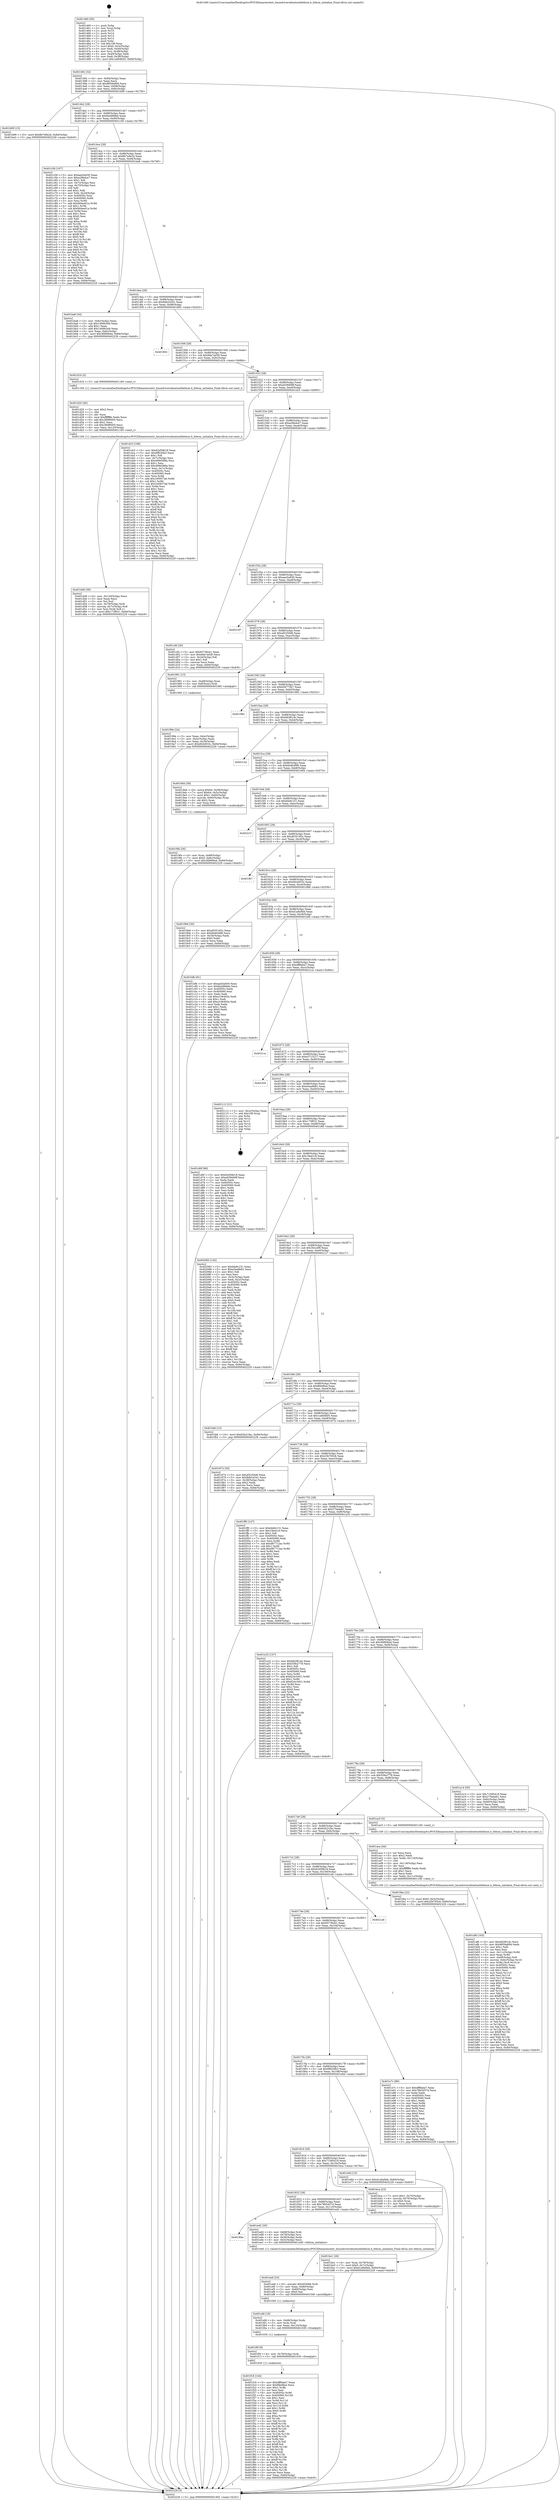 digraph "0x401460" {
  label = "0x401460 (/mnt/c/Users/mathe/Desktop/tcc/POCII/binaries/extr_linuxdriversbluetoothbtbcm.h_btbcm_initialize_Final-ollvm.out::main(0))"
  labelloc = "t"
  node[shape=record]

  Entry [label="",width=0.3,height=0.3,shape=circle,fillcolor=black,style=filled]
  "0x401492" [label="{
     0x401492 [32]\l
     | [instrs]\l
     &nbsp;&nbsp;0x401492 \<+6\>: mov -0x84(%rbp),%eax\l
     &nbsp;&nbsp;0x401498 \<+2\>: mov %eax,%ecx\l
     &nbsp;&nbsp;0x40149a \<+6\>: sub $0x8859a894,%ecx\l
     &nbsp;&nbsp;0x4014a0 \<+6\>: mov %eax,-0x88(%rbp)\l
     &nbsp;&nbsp;0x4014a6 \<+6\>: mov %ecx,-0x8c(%rbp)\l
     &nbsp;&nbsp;0x4014ac \<+6\>: je 0000000000401b99 \<main+0x739\>\l
  }"]
  "0x401b99" [label="{
     0x401b99 [15]\l
     | [instrs]\l
     &nbsp;&nbsp;0x401b99 \<+10\>: movl $0x8b7e9e2d,-0x84(%rbp)\l
     &nbsp;&nbsp;0x401ba3 \<+5\>: jmp 0000000000402229 \<main+0xdc9\>\l
  }"]
  "0x4014b2" [label="{
     0x4014b2 [28]\l
     | [instrs]\l
     &nbsp;&nbsp;0x4014b2 \<+5\>: jmp 00000000004014b7 \<main+0x57\>\l
     &nbsp;&nbsp;0x4014b7 \<+6\>: mov -0x88(%rbp),%eax\l
     &nbsp;&nbsp;0x4014bd \<+5\>: sub $0x8a4968eb,%eax\l
     &nbsp;&nbsp;0x4014c2 \<+6\>: mov %eax,-0x90(%rbp)\l
     &nbsp;&nbsp;0x4014c8 \<+6\>: je 0000000000401c56 \<main+0x7f6\>\l
  }"]
  Exit [label="",width=0.3,height=0.3,shape=circle,fillcolor=black,style=filled,peripheries=2]
  "0x401c56" [label="{
     0x401c56 [167]\l
     | [instrs]\l
     &nbsp;&nbsp;0x401c56 \<+5\>: mov $0xaee5a930,%eax\l
     &nbsp;&nbsp;0x401c5b \<+5\>: mov $0xa28bdce7,%ecx\l
     &nbsp;&nbsp;0x401c60 \<+2\>: mov $0x1,%dl\l
     &nbsp;&nbsp;0x401c62 \<+3\>: mov -0x7c(%rbp),%esi\l
     &nbsp;&nbsp;0x401c65 \<+3\>: cmp -0x70(%rbp),%esi\l
     &nbsp;&nbsp;0x401c68 \<+4\>: setl %dil\l
     &nbsp;&nbsp;0x401c6c \<+4\>: and $0x1,%dil\l
     &nbsp;&nbsp;0x401c70 \<+4\>: mov %dil,-0x2d(%rbp)\l
     &nbsp;&nbsp;0x401c74 \<+7\>: mov 0x40505c,%esi\l
     &nbsp;&nbsp;0x401c7b \<+8\>: mov 0x405060,%r8d\l
     &nbsp;&nbsp;0x401c83 \<+3\>: mov %esi,%r9d\l
     &nbsp;&nbsp;0x401c86 \<+7\>: add $0x9d4ee01a,%r9d\l
     &nbsp;&nbsp;0x401c8d \<+4\>: sub $0x1,%r9d\l
     &nbsp;&nbsp;0x401c91 \<+7\>: sub $0x9d4ee01a,%r9d\l
     &nbsp;&nbsp;0x401c98 \<+4\>: imul %r9d,%esi\l
     &nbsp;&nbsp;0x401c9c \<+3\>: and $0x1,%esi\l
     &nbsp;&nbsp;0x401c9f \<+3\>: cmp $0x0,%esi\l
     &nbsp;&nbsp;0x401ca2 \<+4\>: sete %dil\l
     &nbsp;&nbsp;0x401ca6 \<+4\>: cmp $0xa,%r8d\l
     &nbsp;&nbsp;0x401caa \<+4\>: setl %r10b\l
     &nbsp;&nbsp;0x401cae \<+3\>: mov %dil,%r11b\l
     &nbsp;&nbsp;0x401cb1 \<+4\>: xor $0xff,%r11b\l
     &nbsp;&nbsp;0x401cb5 \<+3\>: mov %r10b,%bl\l
     &nbsp;&nbsp;0x401cb8 \<+3\>: xor $0xff,%bl\l
     &nbsp;&nbsp;0x401cbb \<+3\>: xor $0x0,%dl\l
     &nbsp;&nbsp;0x401cbe \<+3\>: mov %r11b,%r14b\l
     &nbsp;&nbsp;0x401cc1 \<+4\>: and $0x0,%r14b\l
     &nbsp;&nbsp;0x401cc5 \<+3\>: and %dl,%dil\l
     &nbsp;&nbsp;0x401cc8 \<+3\>: mov %bl,%r15b\l
     &nbsp;&nbsp;0x401ccb \<+4\>: and $0x0,%r15b\l
     &nbsp;&nbsp;0x401ccf \<+3\>: and %dl,%r10b\l
     &nbsp;&nbsp;0x401cd2 \<+3\>: or %dil,%r14b\l
     &nbsp;&nbsp;0x401cd5 \<+3\>: or %r10b,%r15b\l
     &nbsp;&nbsp;0x401cd8 \<+3\>: xor %r15b,%r14b\l
     &nbsp;&nbsp;0x401cdb \<+3\>: or %bl,%r11b\l
     &nbsp;&nbsp;0x401cde \<+4\>: xor $0xff,%r11b\l
     &nbsp;&nbsp;0x401ce2 \<+3\>: or $0x0,%dl\l
     &nbsp;&nbsp;0x401ce5 \<+3\>: and %dl,%r11b\l
     &nbsp;&nbsp;0x401ce8 \<+3\>: or %r11b,%r14b\l
     &nbsp;&nbsp;0x401ceb \<+4\>: test $0x1,%r14b\l
     &nbsp;&nbsp;0x401cef \<+3\>: cmovne %ecx,%eax\l
     &nbsp;&nbsp;0x401cf2 \<+6\>: mov %eax,-0x84(%rbp)\l
     &nbsp;&nbsp;0x401cf8 \<+5\>: jmp 0000000000402229 \<main+0xdc9\>\l
  }"]
  "0x4014ce" [label="{
     0x4014ce [28]\l
     | [instrs]\l
     &nbsp;&nbsp;0x4014ce \<+5\>: jmp 00000000004014d3 \<main+0x73\>\l
     &nbsp;&nbsp;0x4014d3 \<+6\>: mov -0x88(%rbp),%eax\l
     &nbsp;&nbsp;0x4014d9 \<+5\>: sub $0x8b7e9e2d,%eax\l
     &nbsp;&nbsp;0x4014de \<+6\>: mov %eax,-0x94(%rbp)\l
     &nbsp;&nbsp;0x4014e4 \<+6\>: je 0000000000401ba8 \<main+0x748\>\l
  }"]
  "0x401f18" [label="{
     0x401f18 [144]\l
     | [instrs]\l
     &nbsp;&nbsp;0x401f18 \<+5\>: mov $0xdff9aba7,%eax\l
     &nbsp;&nbsp;0x401f1d \<+5\>: mov $0xf6bd8a4,%ecx\l
     &nbsp;&nbsp;0x401f22 \<+3\>: mov $0x1,%r8b\l
     &nbsp;&nbsp;0x401f25 \<+2\>: xor %esi,%esi\l
     &nbsp;&nbsp;0x401f27 \<+8\>: mov 0x40505c,%r9d\l
     &nbsp;&nbsp;0x401f2f \<+8\>: mov 0x405060,%r10d\l
     &nbsp;&nbsp;0x401f37 \<+3\>: sub $0x1,%esi\l
     &nbsp;&nbsp;0x401f3a \<+3\>: mov %r9d,%r11d\l
     &nbsp;&nbsp;0x401f3d \<+3\>: add %esi,%r11d\l
     &nbsp;&nbsp;0x401f40 \<+4\>: imul %r11d,%r9d\l
     &nbsp;&nbsp;0x401f44 \<+4\>: and $0x1,%r9d\l
     &nbsp;&nbsp;0x401f48 \<+4\>: cmp $0x0,%r9d\l
     &nbsp;&nbsp;0x401f4c \<+3\>: sete %bl\l
     &nbsp;&nbsp;0x401f4f \<+4\>: cmp $0xa,%r10d\l
     &nbsp;&nbsp;0x401f53 \<+4\>: setl %r14b\l
     &nbsp;&nbsp;0x401f57 \<+3\>: mov %bl,%r15b\l
     &nbsp;&nbsp;0x401f5a \<+4\>: xor $0xff,%r15b\l
     &nbsp;&nbsp;0x401f5e \<+3\>: mov %r14b,%r12b\l
     &nbsp;&nbsp;0x401f61 \<+4\>: xor $0xff,%r12b\l
     &nbsp;&nbsp;0x401f65 \<+4\>: xor $0x1,%r8b\l
     &nbsp;&nbsp;0x401f69 \<+3\>: mov %r15b,%r13b\l
     &nbsp;&nbsp;0x401f6c \<+4\>: and $0xff,%r13b\l
     &nbsp;&nbsp;0x401f70 \<+3\>: and %r8b,%bl\l
     &nbsp;&nbsp;0x401f73 \<+3\>: mov %r12b,%dl\l
     &nbsp;&nbsp;0x401f76 \<+3\>: and $0xff,%dl\l
     &nbsp;&nbsp;0x401f79 \<+3\>: and %r8b,%r14b\l
     &nbsp;&nbsp;0x401f7c \<+3\>: or %bl,%r13b\l
     &nbsp;&nbsp;0x401f7f \<+3\>: or %r14b,%dl\l
     &nbsp;&nbsp;0x401f82 \<+3\>: xor %dl,%r13b\l
     &nbsp;&nbsp;0x401f85 \<+3\>: or %r12b,%r15b\l
     &nbsp;&nbsp;0x401f88 \<+4\>: xor $0xff,%r15b\l
     &nbsp;&nbsp;0x401f8c \<+4\>: or $0x1,%r8b\l
     &nbsp;&nbsp;0x401f90 \<+3\>: and %r8b,%r15b\l
     &nbsp;&nbsp;0x401f93 \<+3\>: or %r15b,%r13b\l
     &nbsp;&nbsp;0x401f96 \<+4\>: test $0x1,%r13b\l
     &nbsp;&nbsp;0x401f9a \<+3\>: cmovne %ecx,%eax\l
     &nbsp;&nbsp;0x401f9d \<+6\>: mov %eax,-0x84(%rbp)\l
     &nbsp;&nbsp;0x401fa3 \<+5\>: jmp 0000000000402229 \<main+0xdc9\>\l
  }"]
  "0x401ba8" [label="{
     0x401ba8 [34]\l
     | [instrs]\l
     &nbsp;&nbsp;0x401ba8 \<+3\>: mov -0x6c(%rbp),%eax\l
     &nbsp;&nbsp;0x401bab \<+5\>: sub $0x1469b3d4,%eax\l
     &nbsp;&nbsp;0x401bb0 \<+3\>: add $0x1,%eax\l
     &nbsp;&nbsp;0x401bb3 \<+5\>: add $0x1469b3d4,%eax\l
     &nbsp;&nbsp;0x401bb8 \<+3\>: mov %eax,-0x6c(%rbp)\l
     &nbsp;&nbsp;0x401bbb \<+10\>: movl $0x3fd906a4,-0x84(%rbp)\l
     &nbsp;&nbsp;0x401bc5 \<+5\>: jmp 0000000000402229 \<main+0xdc9\>\l
  }"]
  "0x4014ea" [label="{
     0x4014ea [28]\l
     | [instrs]\l
     &nbsp;&nbsp;0x4014ea \<+5\>: jmp 00000000004014ef \<main+0x8f\>\l
     &nbsp;&nbsp;0x4014ef \<+6\>: mov -0x88(%rbp),%eax\l
     &nbsp;&nbsp;0x4014f5 \<+5\>: sub $0x8db24341,%eax\l
     &nbsp;&nbsp;0x4014fa \<+6\>: mov %eax,-0x98(%rbp)\l
     &nbsp;&nbsp;0x401500 \<+6\>: je 0000000000401892 \<main+0x432\>\l
  }"]
  "0x401f0f" [label="{
     0x401f0f [9]\l
     | [instrs]\l
     &nbsp;&nbsp;0x401f0f \<+4\>: mov -0x78(%rbp),%rdi\l
     &nbsp;&nbsp;0x401f13 \<+5\>: call 0000000000401030 \<free@plt\>\l
     | [calls]\l
     &nbsp;&nbsp;0x401030 \{1\} (unknown)\l
  }"]
  "0x401892" [label="{
     0x401892\l
  }", style=dashed]
  "0x401506" [label="{
     0x401506 [28]\l
     | [instrs]\l
     &nbsp;&nbsp;0x401506 \<+5\>: jmp 000000000040150b \<main+0xab\>\l
     &nbsp;&nbsp;0x40150b \<+6\>: mov -0x88(%rbp),%eax\l
     &nbsp;&nbsp;0x401511 \<+5\>: sub $0x9da7ad36,%eax\l
     &nbsp;&nbsp;0x401516 \<+6\>: mov %eax,-0x9c(%rbp)\l
     &nbsp;&nbsp;0x40151c \<+6\>: je 0000000000401d1b \<main+0x8bb\>\l
  }"]
  "0x401efd" [label="{
     0x401efd [18]\l
     | [instrs]\l
     &nbsp;&nbsp;0x401efd \<+4\>: mov -0x68(%rbp),%rdx\l
     &nbsp;&nbsp;0x401f01 \<+3\>: mov %rdx,%rdi\l
     &nbsp;&nbsp;0x401f04 \<+6\>: mov %eax,-0x124(%rbp)\l
     &nbsp;&nbsp;0x401f0a \<+5\>: call 0000000000401030 \<free@plt\>\l
     | [calls]\l
     &nbsp;&nbsp;0x401030 \{1\} (unknown)\l
  }"]
  "0x401d1b" [label="{
     0x401d1b [5]\l
     | [instrs]\l
     &nbsp;&nbsp;0x401d1b \<+5\>: call 0000000000401160 \<next_i\>\l
     | [calls]\l
     &nbsp;&nbsp;0x401160 \{1\} (/mnt/c/Users/mathe/Desktop/tcc/POCII/binaries/extr_linuxdriversbluetoothbtbcm.h_btbcm_initialize_Final-ollvm.out::next_i)\l
  }"]
  "0x401522" [label="{
     0x401522 [28]\l
     | [instrs]\l
     &nbsp;&nbsp;0x401522 \<+5\>: jmp 0000000000401527 \<main+0xc7\>\l
     &nbsp;&nbsp;0x401527 \<+6\>: mov -0x88(%rbp),%eax\l
     &nbsp;&nbsp;0x40152d \<+5\>: sub $0xa039d09f,%eax\l
     &nbsp;&nbsp;0x401532 \<+6\>: mov %eax,-0xa0(%rbp)\l
     &nbsp;&nbsp;0x401538 \<+6\>: je 0000000000401dc5 \<main+0x965\>\l
  }"]
  "0x401ee6" [label="{
     0x401ee6 [23]\l
     | [instrs]\l
     &nbsp;&nbsp;0x401ee6 \<+10\>: movabs $0x4030b6,%rdi\l
     &nbsp;&nbsp;0x401ef0 \<+3\>: mov %eax,-0x80(%rbp)\l
     &nbsp;&nbsp;0x401ef3 \<+3\>: mov -0x80(%rbp),%esi\l
     &nbsp;&nbsp;0x401ef6 \<+2\>: mov $0x0,%al\l
     &nbsp;&nbsp;0x401ef8 \<+5\>: call 0000000000401040 \<printf@plt\>\l
     | [calls]\l
     &nbsp;&nbsp;0x401040 \{1\} (unknown)\l
  }"]
  "0x401dc5" [label="{
     0x401dc5 [168]\l
     | [instrs]\l
     &nbsp;&nbsp;0x401dc5 \<+5\>: mov $0x62d59b18,%eax\l
     &nbsp;&nbsp;0x401dca \<+5\>: mov $0x6ff226b3,%ecx\l
     &nbsp;&nbsp;0x401dcf \<+2\>: mov $0x1,%dl\l
     &nbsp;&nbsp;0x401dd1 \<+3\>: mov -0x7c(%rbp),%esi\l
     &nbsp;&nbsp;0x401dd4 \<+6\>: sub $0x499d388a,%esi\l
     &nbsp;&nbsp;0x401dda \<+3\>: add $0x1,%esi\l
     &nbsp;&nbsp;0x401ddd \<+6\>: add $0x499d388a,%esi\l
     &nbsp;&nbsp;0x401de3 \<+3\>: mov %esi,-0x7c(%rbp)\l
     &nbsp;&nbsp;0x401de6 \<+7\>: mov 0x40505c,%esi\l
     &nbsp;&nbsp;0x401ded \<+7\>: mov 0x405060,%edi\l
     &nbsp;&nbsp;0x401df4 \<+3\>: mov %esi,%r8d\l
     &nbsp;&nbsp;0x401df7 \<+7\>: add $0x160937a6,%r8d\l
     &nbsp;&nbsp;0x401dfe \<+4\>: sub $0x1,%r8d\l
     &nbsp;&nbsp;0x401e02 \<+7\>: sub $0x160937a6,%r8d\l
     &nbsp;&nbsp;0x401e09 \<+4\>: imul %r8d,%esi\l
     &nbsp;&nbsp;0x401e0d \<+3\>: and $0x1,%esi\l
     &nbsp;&nbsp;0x401e10 \<+3\>: cmp $0x0,%esi\l
     &nbsp;&nbsp;0x401e13 \<+4\>: sete %r9b\l
     &nbsp;&nbsp;0x401e17 \<+3\>: cmp $0xa,%edi\l
     &nbsp;&nbsp;0x401e1a \<+4\>: setl %r10b\l
     &nbsp;&nbsp;0x401e1e \<+3\>: mov %r9b,%r11b\l
     &nbsp;&nbsp;0x401e21 \<+4\>: xor $0xff,%r11b\l
     &nbsp;&nbsp;0x401e25 \<+3\>: mov %r10b,%bl\l
     &nbsp;&nbsp;0x401e28 \<+3\>: xor $0xff,%bl\l
     &nbsp;&nbsp;0x401e2b \<+3\>: xor $0x0,%dl\l
     &nbsp;&nbsp;0x401e2e \<+3\>: mov %r11b,%r14b\l
     &nbsp;&nbsp;0x401e31 \<+4\>: and $0x0,%r14b\l
     &nbsp;&nbsp;0x401e35 \<+3\>: and %dl,%r9b\l
     &nbsp;&nbsp;0x401e38 \<+3\>: mov %bl,%r15b\l
     &nbsp;&nbsp;0x401e3b \<+4\>: and $0x0,%r15b\l
     &nbsp;&nbsp;0x401e3f \<+3\>: and %dl,%r10b\l
     &nbsp;&nbsp;0x401e42 \<+3\>: or %r9b,%r14b\l
     &nbsp;&nbsp;0x401e45 \<+3\>: or %r10b,%r15b\l
     &nbsp;&nbsp;0x401e48 \<+3\>: xor %r15b,%r14b\l
     &nbsp;&nbsp;0x401e4b \<+3\>: or %bl,%r11b\l
     &nbsp;&nbsp;0x401e4e \<+4\>: xor $0xff,%r11b\l
     &nbsp;&nbsp;0x401e52 \<+3\>: or $0x0,%dl\l
     &nbsp;&nbsp;0x401e55 \<+3\>: and %dl,%r11b\l
     &nbsp;&nbsp;0x401e58 \<+3\>: or %r11b,%r14b\l
     &nbsp;&nbsp;0x401e5b \<+4\>: test $0x1,%r14b\l
     &nbsp;&nbsp;0x401e5f \<+3\>: cmovne %ecx,%eax\l
     &nbsp;&nbsp;0x401e62 \<+6\>: mov %eax,-0x84(%rbp)\l
     &nbsp;&nbsp;0x401e68 \<+5\>: jmp 0000000000402229 \<main+0xdc9\>\l
  }"]
  "0x40153e" [label="{
     0x40153e [28]\l
     | [instrs]\l
     &nbsp;&nbsp;0x40153e \<+5\>: jmp 0000000000401543 \<main+0xe3\>\l
     &nbsp;&nbsp;0x401543 \<+6\>: mov -0x88(%rbp),%eax\l
     &nbsp;&nbsp;0x401549 \<+5\>: sub $0xa28bdce7,%eax\l
     &nbsp;&nbsp;0x40154e \<+6\>: mov %eax,-0xa4(%rbp)\l
     &nbsp;&nbsp;0x401554 \<+6\>: je 0000000000401cfd \<main+0x89d\>\l
  }"]
  "0x40184e" [label="{
     0x40184e\l
  }", style=dashed]
  "0x401cfd" [label="{
     0x401cfd [30]\l
     | [instrs]\l
     &nbsp;&nbsp;0x401cfd \<+5\>: mov $0x65736cb1,%eax\l
     &nbsp;&nbsp;0x401d02 \<+5\>: mov $0x9da7ad36,%ecx\l
     &nbsp;&nbsp;0x401d07 \<+3\>: mov -0x2d(%rbp),%dl\l
     &nbsp;&nbsp;0x401d0a \<+3\>: test $0x1,%dl\l
     &nbsp;&nbsp;0x401d0d \<+3\>: cmovne %ecx,%eax\l
     &nbsp;&nbsp;0x401d10 \<+6\>: mov %eax,-0x84(%rbp)\l
     &nbsp;&nbsp;0x401d16 \<+5\>: jmp 0000000000402229 \<main+0xdc9\>\l
  }"]
  "0x40155a" [label="{
     0x40155a [28]\l
     | [instrs]\l
     &nbsp;&nbsp;0x40155a \<+5\>: jmp 000000000040155f \<main+0xff\>\l
     &nbsp;&nbsp;0x40155f \<+6\>: mov -0x88(%rbp),%eax\l
     &nbsp;&nbsp;0x401565 \<+5\>: sub $0xaee5a930,%eax\l
     &nbsp;&nbsp;0x40156a \<+6\>: mov %eax,-0xa8(%rbp)\l
     &nbsp;&nbsp;0x401570 \<+6\>: je 0000000000402197 \<main+0xd37\>\l
  }"]
  "0x401ed2" [label="{
     0x401ed2 [20]\l
     | [instrs]\l
     &nbsp;&nbsp;0x401ed2 \<+4\>: mov -0x68(%rbp),%rdi\l
     &nbsp;&nbsp;0x401ed6 \<+4\>: mov -0x78(%rbp),%rsi\l
     &nbsp;&nbsp;0x401eda \<+4\>: mov -0x58(%rbp),%rdx\l
     &nbsp;&nbsp;0x401ede \<+3\>: mov -0x5c(%rbp),%ecx\l
     &nbsp;&nbsp;0x401ee1 \<+5\>: call 0000000000401440 \<btbcm_initialize\>\l
     | [calls]\l
     &nbsp;&nbsp;0x401440 \{1\} (/mnt/c/Users/mathe/Desktop/tcc/POCII/binaries/extr_linuxdriversbluetoothbtbcm.h_btbcm_initialize_Final-ollvm.out::btbcm_initialize)\l
  }"]
  "0x402197" [label="{
     0x402197\l
  }", style=dashed]
  "0x401576" [label="{
     0x401576 [28]\l
     | [instrs]\l
     &nbsp;&nbsp;0x401576 \<+5\>: jmp 000000000040157b \<main+0x11b\>\l
     &nbsp;&nbsp;0x40157b \<+6\>: mov -0x88(%rbp),%eax\l
     &nbsp;&nbsp;0x401581 \<+5\>: sub $0xaf2250d6,%eax\l
     &nbsp;&nbsp;0x401586 \<+6\>: mov %eax,-0xac(%rbp)\l
     &nbsp;&nbsp;0x40158c \<+6\>: je 0000000000401991 \<main+0x531\>\l
  }"]
  "0x401d48" [label="{
     0x401d48 [39]\l
     | [instrs]\l
     &nbsp;&nbsp;0x401d48 \<+6\>: mov -0x120(%rbp),%ecx\l
     &nbsp;&nbsp;0x401d4e \<+3\>: imul %eax,%ecx\l
     &nbsp;&nbsp;0x401d51 \<+3\>: mov %cl,%sil\l
     &nbsp;&nbsp;0x401d54 \<+4\>: mov -0x78(%rbp),%rdi\l
     &nbsp;&nbsp;0x401d58 \<+4\>: movslq -0x7c(%rbp),%r8\l
     &nbsp;&nbsp;0x401d5c \<+4\>: mov %sil,(%rdi,%r8,1)\l
     &nbsp;&nbsp;0x401d60 \<+10\>: movl $0x173f631,-0x84(%rbp)\l
     &nbsp;&nbsp;0x401d6a \<+5\>: jmp 0000000000402229 \<main+0xdc9\>\l
  }"]
  "0x401991" [label="{
     0x401991 [13]\l
     | [instrs]\l
     &nbsp;&nbsp;0x401991 \<+4\>: mov -0x48(%rbp),%rax\l
     &nbsp;&nbsp;0x401995 \<+4\>: mov 0x8(%rax),%rdi\l
     &nbsp;&nbsp;0x401999 \<+5\>: call 0000000000401060 \<atoi@plt\>\l
     | [calls]\l
     &nbsp;&nbsp;0x401060 \{1\} (unknown)\l
  }"]
  "0x401592" [label="{
     0x401592 [28]\l
     | [instrs]\l
     &nbsp;&nbsp;0x401592 \<+5\>: jmp 0000000000401597 \<main+0x137\>\l
     &nbsp;&nbsp;0x401597 \<+6\>: mov -0x88(%rbp),%eax\l
     &nbsp;&nbsp;0x40159d \<+5\>: sub $0xb58775b7,%eax\l
     &nbsp;&nbsp;0x4015a2 \<+6\>: mov %eax,-0xb0(%rbp)\l
     &nbsp;&nbsp;0x4015a8 \<+6\>: je 0000000000401982 \<main+0x522\>\l
  }"]
  "0x401d20" [label="{
     0x401d20 [40]\l
     | [instrs]\l
     &nbsp;&nbsp;0x401d20 \<+5\>: mov $0x2,%ecx\l
     &nbsp;&nbsp;0x401d25 \<+1\>: cltd\l
     &nbsp;&nbsp;0x401d26 \<+2\>: idiv %ecx\l
     &nbsp;&nbsp;0x401d28 \<+6\>: imul $0xfffffffe,%edx,%ecx\l
     &nbsp;&nbsp;0x401d2e \<+6\>: add $0x380f6005,%ecx\l
     &nbsp;&nbsp;0x401d34 \<+3\>: add $0x1,%ecx\l
     &nbsp;&nbsp;0x401d37 \<+6\>: sub $0x380f6005,%ecx\l
     &nbsp;&nbsp;0x401d3d \<+6\>: mov %ecx,-0x120(%rbp)\l
     &nbsp;&nbsp;0x401d43 \<+5\>: call 0000000000401160 \<next_i\>\l
     | [calls]\l
     &nbsp;&nbsp;0x401160 \{1\} (/mnt/c/Users/mathe/Desktop/tcc/POCII/binaries/extr_linuxdriversbluetoothbtbcm.h_btbcm_initialize_Final-ollvm.out::next_i)\l
  }"]
  "0x401982" [label="{
     0x401982\l
  }", style=dashed]
  "0x4015ae" [label="{
     0x4015ae [28]\l
     | [instrs]\l
     &nbsp;&nbsp;0x4015ae \<+5\>: jmp 00000000004015b3 \<main+0x153\>\l
     &nbsp;&nbsp;0x4015b3 \<+6\>: mov -0x88(%rbp),%eax\l
     &nbsp;&nbsp;0x4015b9 \<+5\>: sub $0xb82f61dc,%eax\l
     &nbsp;&nbsp;0x4015be \<+6\>: mov %eax,-0xb4(%rbp)\l
     &nbsp;&nbsp;0x4015c4 \<+6\>: je 0000000000402142 \<main+0xce2\>\l
  }"]
  "0x401be1" [label="{
     0x401be1 [26]\l
     | [instrs]\l
     &nbsp;&nbsp;0x401be1 \<+4\>: mov %rax,-0x78(%rbp)\l
     &nbsp;&nbsp;0x401be5 \<+7\>: movl $0x0,-0x7c(%rbp)\l
     &nbsp;&nbsp;0x401bec \<+10\>: movl $0xd1a9a9d4,-0x84(%rbp)\l
     &nbsp;&nbsp;0x401bf6 \<+5\>: jmp 0000000000402229 \<main+0xdc9\>\l
  }"]
  "0x402142" [label="{
     0x402142\l
  }", style=dashed]
  "0x4015ca" [label="{
     0x4015ca [28]\l
     | [instrs]\l
     &nbsp;&nbsp;0x4015ca \<+5\>: jmp 00000000004015cf \<main+0x16f\>\l
     &nbsp;&nbsp;0x4015cf \<+6\>: mov -0x88(%rbp),%eax\l
     &nbsp;&nbsp;0x4015d5 \<+5\>: sub $0xbb4b36f6,%eax\l
     &nbsp;&nbsp;0x4015da \<+6\>: mov %eax,-0xb8(%rbp)\l
     &nbsp;&nbsp;0x4015e0 \<+6\>: je 00000000004019d4 \<main+0x574\>\l
  }"]
  "0x401832" [label="{
     0x401832 [28]\l
     | [instrs]\l
     &nbsp;&nbsp;0x401832 \<+5\>: jmp 0000000000401837 \<main+0x3d7\>\l
     &nbsp;&nbsp;0x401837 \<+6\>: mov -0x88(%rbp),%eax\l
     &nbsp;&nbsp;0x40183d \<+5\>: sub $0x78b5457d,%eax\l
     &nbsp;&nbsp;0x401842 \<+6\>: mov %eax,-0x110(%rbp)\l
     &nbsp;&nbsp;0x401848 \<+6\>: je 0000000000401ed2 \<main+0xa72\>\l
  }"]
  "0x4019d4" [label="{
     0x4019d4 [38]\l
     | [instrs]\l
     &nbsp;&nbsp;0x4019d4 \<+8\>: movq $0x64,-0x58(%rbp)\l
     &nbsp;&nbsp;0x4019dc \<+7\>: movl $0x64,-0x5c(%rbp)\l
     &nbsp;&nbsp;0x4019e3 \<+7\>: movl $0x1,-0x60(%rbp)\l
     &nbsp;&nbsp;0x4019ea \<+4\>: movslq -0x60(%rbp),%rax\l
     &nbsp;&nbsp;0x4019ee \<+4\>: shl $0x2,%rax\l
     &nbsp;&nbsp;0x4019f2 \<+3\>: mov %rax,%rdi\l
     &nbsp;&nbsp;0x4019f5 \<+5\>: call 0000000000401050 \<malloc@plt\>\l
     | [calls]\l
     &nbsp;&nbsp;0x401050 \{1\} (unknown)\l
  }"]
  "0x4015e6" [label="{
     0x4015e6 [28]\l
     | [instrs]\l
     &nbsp;&nbsp;0x4015e6 \<+5\>: jmp 00000000004015eb \<main+0x18b\>\l
     &nbsp;&nbsp;0x4015eb \<+6\>: mov -0x88(%rbp),%eax\l
     &nbsp;&nbsp;0x4015f1 \<+5\>: sub $0xbfa9c151,%eax\l
     &nbsp;&nbsp;0x4015f6 \<+6\>: mov %eax,-0xbc(%rbp)\l
     &nbsp;&nbsp;0x4015fc \<+6\>: je 000000000040221f \<main+0xdbf\>\l
  }"]
  "0x401bca" [label="{
     0x401bca [23]\l
     | [instrs]\l
     &nbsp;&nbsp;0x401bca \<+7\>: movl $0x1,-0x70(%rbp)\l
     &nbsp;&nbsp;0x401bd1 \<+4\>: movslq -0x70(%rbp),%rax\l
     &nbsp;&nbsp;0x401bd5 \<+4\>: shl $0x0,%rax\l
     &nbsp;&nbsp;0x401bd9 \<+3\>: mov %rax,%rdi\l
     &nbsp;&nbsp;0x401bdc \<+5\>: call 0000000000401050 \<malloc@plt\>\l
     | [calls]\l
     &nbsp;&nbsp;0x401050 \{1\} (unknown)\l
  }"]
  "0x40221f" [label="{
     0x40221f\l
  }", style=dashed]
  "0x401602" [label="{
     0x401602 [28]\l
     | [instrs]\l
     &nbsp;&nbsp;0x401602 \<+5\>: jmp 0000000000401607 \<main+0x1a7\>\l
     &nbsp;&nbsp;0x401607 \<+6\>: mov -0x88(%rbp),%eax\l
     &nbsp;&nbsp;0x40160d \<+5\>: sub $0xd035183c,%eax\l
     &nbsp;&nbsp;0x401612 \<+6\>: mov %eax,-0xc0(%rbp)\l
     &nbsp;&nbsp;0x401618 \<+6\>: je 0000000000401fb7 \<main+0xb57\>\l
  }"]
  "0x401816" [label="{
     0x401816 [28]\l
     | [instrs]\l
     &nbsp;&nbsp;0x401816 \<+5\>: jmp 000000000040181b \<main+0x3bb\>\l
     &nbsp;&nbsp;0x40181b \<+6\>: mov -0x88(%rbp),%eax\l
     &nbsp;&nbsp;0x401821 \<+5\>: sub $0x71585419,%eax\l
     &nbsp;&nbsp;0x401826 \<+6\>: mov %eax,-0x10c(%rbp)\l
     &nbsp;&nbsp;0x40182c \<+6\>: je 0000000000401bca \<main+0x76a\>\l
  }"]
  "0x401fb7" [label="{
     0x401fb7\l
  }", style=dashed]
  "0x40161e" [label="{
     0x40161e [28]\l
     | [instrs]\l
     &nbsp;&nbsp;0x40161e \<+5\>: jmp 0000000000401623 \<main+0x1c3\>\l
     &nbsp;&nbsp;0x401623 \<+6\>: mov -0x88(%rbp),%eax\l
     &nbsp;&nbsp;0x401629 \<+5\>: sub $0xd0cb933c,%eax\l
     &nbsp;&nbsp;0x40162e \<+6\>: mov %eax,-0xc4(%rbp)\l
     &nbsp;&nbsp;0x401634 \<+6\>: je 00000000004019b6 \<main+0x556\>\l
  }"]
  "0x401e6d" [label="{
     0x401e6d [15]\l
     | [instrs]\l
     &nbsp;&nbsp;0x401e6d \<+10\>: movl $0xd1a9a9d4,-0x84(%rbp)\l
     &nbsp;&nbsp;0x401e77 \<+5\>: jmp 0000000000402229 \<main+0xdc9\>\l
  }"]
  "0x4019b6" [label="{
     0x4019b6 [30]\l
     | [instrs]\l
     &nbsp;&nbsp;0x4019b6 \<+5\>: mov $0xd035183c,%eax\l
     &nbsp;&nbsp;0x4019bb \<+5\>: mov $0xbb4b36f6,%ecx\l
     &nbsp;&nbsp;0x4019c0 \<+3\>: mov -0x34(%rbp),%edx\l
     &nbsp;&nbsp;0x4019c3 \<+3\>: cmp $0x0,%edx\l
     &nbsp;&nbsp;0x4019c6 \<+3\>: cmove %ecx,%eax\l
     &nbsp;&nbsp;0x4019c9 \<+6\>: mov %eax,-0x84(%rbp)\l
     &nbsp;&nbsp;0x4019cf \<+5\>: jmp 0000000000402229 \<main+0xdc9\>\l
  }"]
  "0x40163a" [label="{
     0x40163a [28]\l
     | [instrs]\l
     &nbsp;&nbsp;0x40163a \<+5\>: jmp 000000000040163f \<main+0x1df\>\l
     &nbsp;&nbsp;0x40163f \<+6\>: mov -0x88(%rbp),%eax\l
     &nbsp;&nbsp;0x401645 \<+5\>: sub $0xd1a9a9d4,%eax\l
     &nbsp;&nbsp;0x40164a \<+6\>: mov %eax,-0xc8(%rbp)\l
     &nbsp;&nbsp;0x401650 \<+6\>: je 0000000000401bfb \<main+0x79b\>\l
  }"]
  "0x4017fa" [label="{
     0x4017fa [28]\l
     | [instrs]\l
     &nbsp;&nbsp;0x4017fa \<+5\>: jmp 00000000004017ff \<main+0x39f\>\l
     &nbsp;&nbsp;0x4017ff \<+6\>: mov -0x88(%rbp),%eax\l
     &nbsp;&nbsp;0x401805 \<+5\>: sub $0x6ff226b3,%eax\l
     &nbsp;&nbsp;0x40180a \<+6\>: mov %eax,-0x108(%rbp)\l
     &nbsp;&nbsp;0x401810 \<+6\>: je 0000000000401e6d \<main+0xa0d\>\l
  }"]
  "0x401bfb" [label="{
     0x401bfb [91]\l
     | [instrs]\l
     &nbsp;&nbsp;0x401bfb \<+5\>: mov $0xaee5a930,%eax\l
     &nbsp;&nbsp;0x401c00 \<+5\>: mov $0x8a4968eb,%ecx\l
     &nbsp;&nbsp;0x401c05 \<+7\>: mov 0x40505c,%edx\l
     &nbsp;&nbsp;0x401c0c \<+7\>: mov 0x405060,%esi\l
     &nbsp;&nbsp;0x401c13 \<+2\>: mov %edx,%edi\l
     &nbsp;&nbsp;0x401c15 \<+6\>: sub $0xe106492e,%edi\l
     &nbsp;&nbsp;0x401c1b \<+3\>: sub $0x1,%edi\l
     &nbsp;&nbsp;0x401c1e \<+6\>: add $0xe106492e,%edi\l
     &nbsp;&nbsp;0x401c24 \<+3\>: imul %edi,%edx\l
     &nbsp;&nbsp;0x401c27 \<+3\>: and $0x1,%edx\l
     &nbsp;&nbsp;0x401c2a \<+3\>: cmp $0x0,%edx\l
     &nbsp;&nbsp;0x401c2d \<+4\>: sete %r8b\l
     &nbsp;&nbsp;0x401c31 \<+3\>: cmp $0xa,%esi\l
     &nbsp;&nbsp;0x401c34 \<+4\>: setl %r9b\l
     &nbsp;&nbsp;0x401c38 \<+3\>: mov %r8b,%r10b\l
     &nbsp;&nbsp;0x401c3b \<+3\>: and %r9b,%r10b\l
     &nbsp;&nbsp;0x401c3e \<+3\>: xor %r9b,%r8b\l
     &nbsp;&nbsp;0x401c41 \<+3\>: or %r8b,%r10b\l
     &nbsp;&nbsp;0x401c44 \<+4\>: test $0x1,%r10b\l
     &nbsp;&nbsp;0x401c48 \<+3\>: cmovne %ecx,%eax\l
     &nbsp;&nbsp;0x401c4b \<+6\>: mov %eax,-0x84(%rbp)\l
     &nbsp;&nbsp;0x401c51 \<+5\>: jmp 0000000000402229 \<main+0xdc9\>\l
  }"]
  "0x401656" [label="{
     0x401656 [28]\l
     | [instrs]\l
     &nbsp;&nbsp;0x401656 \<+5\>: jmp 000000000040165b \<main+0x1fb\>\l
     &nbsp;&nbsp;0x40165b \<+6\>: mov -0x88(%rbp),%eax\l
     &nbsp;&nbsp;0x401661 \<+5\>: sub $0xdff9aba7,%eax\l
     &nbsp;&nbsp;0x401666 \<+6\>: mov %eax,-0xcc(%rbp)\l
     &nbsp;&nbsp;0x40166c \<+6\>: je 00000000004021ca \<main+0xd6a\>\l
  }"]
  "0x401e7c" [label="{
     0x401e7c [86]\l
     | [instrs]\l
     &nbsp;&nbsp;0x401e7c \<+5\>: mov $0xdff9aba7,%eax\l
     &nbsp;&nbsp;0x401e81 \<+5\>: mov $0x78b5457d,%ecx\l
     &nbsp;&nbsp;0x401e86 \<+2\>: xor %edx,%edx\l
     &nbsp;&nbsp;0x401e88 \<+7\>: mov 0x40505c,%esi\l
     &nbsp;&nbsp;0x401e8f \<+7\>: mov 0x405060,%edi\l
     &nbsp;&nbsp;0x401e96 \<+3\>: sub $0x1,%edx\l
     &nbsp;&nbsp;0x401e99 \<+3\>: mov %esi,%r8d\l
     &nbsp;&nbsp;0x401e9c \<+3\>: add %edx,%r8d\l
     &nbsp;&nbsp;0x401e9f \<+4\>: imul %r8d,%esi\l
     &nbsp;&nbsp;0x401ea3 \<+3\>: and $0x1,%esi\l
     &nbsp;&nbsp;0x401ea6 \<+3\>: cmp $0x0,%esi\l
     &nbsp;&nbsp;0x401ea9 \<+4\>: sete %r9b\l
     &nbsp;&nbsp;0x401ead \<+3\>: cmp $0xa,%edi\l
     &nbsp;&nbsp;0x401eb0 \<+4\>: setl %r10b\l
     &nbsp;&nbsp;0x401eb4 \<+3\>: mov %r9b,%r11b\l
     &nbsp;&nbsp;0x401eb7 \<+3\>: and %r10b,%r11b\l
     &nbsp;&nbsp;0x401eba \<+3\>: xor %r10b,%r9b\l
     &nbsp;&nbsp;0x401ebd \<+3\>: or %r9b,%r11b\l
     &nbsp;&nbsp;0x401ec0 \<+4\>: test $0x1,%r11b\l
     &nbsp;&nbsp;0x401ec4 \<+3\>: cmovne %ecx,%eax\l
     &nbsp;&nbsp;0x401ec7 \<+6\>: mov %eax,-0x84(%rbp)\l
     &nbsp;&nbsp;0x401ecd \<+5\>: jmp 0000000000402229 \<main+0xdc9\>\l
  }"]
  "0x4021ca" [label="{
     0x4021ca\l
  }", style=dashed]
  "0x401672" [label="{
     0x401672 [28]\l
     | [instrs]\l
     &nbsp;&nbsp;0x401672 \<+5\>: jmp 0000000000401677 \<main+0x217\>\l
     &nbsp;&nbsp;0x401677 \<+6\>: mov -0x88(%rbp),%eax\l
     &nbsp;&nbsp;0x40167d \<+5\>: sub $0xe3715217,%eax\l
     &nbsp;&nbsp;0x401682 \<+6\>: mov %eax,-0xd0(%rbp)\l
     &nbsp;&nbsp;0x401688 \<+6\>: je 0000000000401fc6 \<main+0xb66\>\l
  }"]
  "0x4017de" [label="{
     0x4017de [28]\l
     | [instrs]\l
     &nbsp;&nbsp;0x4017de \<+5\>: jmp 00000000004017e3 \<main+0x383\>\l
     &nbsp;&nbsp;0x4017e3 \<+6\>: mov -0x88(%rbp),%eax\l
     &nbsp;&nbsp;0x4017e9 \<+5\>: sub $0x65736cb1,%eax\l
     &nbsp;&nbsp;0x4017ee \<+6\>: mov %eax,-0x104(%rbp)\l
     &nbsp;&nbsp;0x4017f4 \<+6\>: je 0000000000401e7c \<main+0xa1c\>\l
  }"]
  "0x401fc6" [label="{
     0x401fc6\l
  }", style=dashed]
  "0x40168e" [label="{
     0x40168e [28]\l
     | [instrs]\l
     &nbsp;&nbsp;0x40168e \<+5\>: jmp 0000000000401693 \<main+0x233\>\l
     &nbsp;&nbsp;0x401693 \<+6\>: mov -0x88(%rbp),%eax\l
     &nbsp;&nbsp;0x401699 \<+5\>: sub $0xe5aa9b81,%eax\l
     &nbsp;&nbsp;0x40169e \<+6\>: mov %eax,-0xd4(%rbp)\l
     &nbsp;&nbsp;0x4016a4 \<+6\>: je 0000000000402112 \<main+0xcb2\>\l
  }"]
  "0x4021a6" [label="{
     0x4021a6\l
  }", style=dashed]
  "0x402112" [label="{
     0x402112 [21]\l
     | [instrs]\l
     &nbsp;&nbsp;0x402112 \<+3\>: mov -0x2c(%rbp),%eax\l
     &nbsp;&nbsp;0x402115 \<+7\>: add $0x108,%rsp\l
     &nbsp;&nbsp;0x40211c \<+1\>: pop %rbx\l
     &nbsp;&nbsp;0x40211d \<+2\>: pop %r12\l
     &nbsp;&nbsp;0x40211f \<+2\>: pop %r13\l
     &nbsp;&nbsp;0x402121 \<+2\>: pop %r14\l
     &nbsp;&nbsp;0x402123 \<+2\>: pop %r15\l
     &nbsp;&nbsp;0x402125 \<+1\>: pop %rbp\l
     &nbsp;&nbsp;0x402126 \<+1\>: ret\l
  }"]
  "0x4016aa" [label="{
     0x4016aa [28]\l
     | [instrs]\l
     &nbsp;&nbsp;0x4016aa \<+5\>: jmp 00000000004016af \<main+0x24f\>\l
     &nbsp;&nbsp;0x4016af \<+6\>: mov -0x88(%rbp),%eax\l
     &nbsp;&nbsp;0x4016b5 \<+5\>: sub $0x173f631,%eax\l
     &nbsp;&nbsp;0x4016ba \<+6\>: mov %eax,-0xd8(%rbp)\l
     &nbsp;&nbsp;0x4016c0 \<+6\>: je 0000000000401d6f \<main+0x90f\>\l
  }"]
  "0x4017c2" [label="{
     0x4017c2 [28]\l
     | [instrs]\l
     &nbsp;&nbsp;0x4017c2 \<+5\>: jmp 00000000004017c7 \<main+0x367\>\l
     &nbsp;&nbsp;0x4017c7 \<+6\>: mov -0x88(%rbp),%eax\l
     &nbsp;&nbsp;0x4017cd \<+5\>: sub $0x62d59b18,%eax\l
     &nbsp;&nbsp;0x4017d2 \<+6\>: mov %eax,-0x100(%rbp)\l
     &nbsp;&nbsp;0x4017d8 \<+6\>: je 00000000004021a6 \<main+0xd46\>\l
  }"]
  "0x401d6f" [label="{
     0x401d6f [86]\l
     | [instrs]\l
     &nbsp;&nbsp;0x401d6f \<+5\>: mov $0x62d59b18,%eax\l
     &nbsp;&nbsp;0x401d74 \<+5\>: mov $0xa039d09f,%ecx\l
     &nbsp;&nbsp;0x401d79 \<+2\>: xor %edx,%edx\l
     &nbsp;&nbsp;0x401d7b \<+7\>: mov 0x40505c,%esi\l
     &nbsp;&nbsp;0x401d82 \<+7\>: mov 0x405060,%edi\l
     &nbsp;&nbsp;0x401d89 \<+3\>: sub $0x1,%edx\l
     &nbsp;&nbsp;0x401d8c \<+3\>: mov %esi,%r8d\l
     &nbsp;&nbsp;0x401d8f \<+3\>: add %edx,%r8d\l
     &nbsp;&nbsp;0x401d92 \<+4\>: imul %r8d,%esi\l
     &nbsp;&nbsp;0x401d96 \<+3\>: and $0x1,%esi\l
     &nbsp;&nbsp;0x401d99 \<+3\>: cmp $0x0,%esi\l
     &nbsp;&nbsp;0x401d9c \<+4\>: sete %r9b\l
     &nbsp;&nbsp;0x401da0 \<+3\>: cmp $0xa,%edi\l
     &nbsp;&nbsp;0x401da3 \<+4\>: setl %r10b\l
     &nbsp;&nbsp;0x401da7 \<+3\>: mov %r9b,%r11b\l
     &nbsp;&nbsp;0x401daa \<+3\>: and %r10b,%r11b\l
     &nbsp;&nbsp;0x401dad \<+3\>: xor %r10b,%r9b\l
     &nbsp;&nbsp;0x401db0 \<+3\>: or %r9b,%r11b\l
     &nbsp;&nbsp;0x401db3 \<+4\>: test $0x1,%r11b\l
     &nbsp;&nbsp;0x401db7 \<+3\>: cmovne %ecx,%eax\l
     &nbsp;&nbsp;0x401dba \<+6\>: mov %eax,-0x84(%rbp)\l
     &nbsp;&nbsp;0x401dc0 \<+5\>: jmp 0000000000402229 \<main+0xdc9\>\l
  }"]
  "0x4016c6" [label="{
     0x4016c6 [28]\l
     | [instrs]\l
     &nbsp;&nbsp;0x4016c6 \<+5\>: jmp 00000000004016cb \<main+0x26b\>\l
     &nbsp;&nbsp;0x4016cb \<+6\>: mov -0x88(%rbp),%eax\l
     &nbsp;&nbsp;0x4016d1 \<+5\>: sub $0x19ed1c0,%eax\l
     &nbsp;&nbsp;0x4016d6 \<+6\>: mov %eax,-0xdc(%rbp)\l
     &nbsp;&nbsp;0x4016dc \<+6\>: je 0000000000402083 \<main+0xc23\>\l
  }"]
  "0x401fda" [label="{
     0x401fda [22]\l
     | [instrs]\l
     &nbsp;&nbsp;0x401fda \<+7\>: movl $0x0,-0x3c(%rbp)\l
     &nbsp;&nbsp;0x401fe1 \<+10\>: movl $0x25b765c6,-0x84(%rbp)\l
     &nbsp;&nbsp;0x401feb \<+5\>: jmp 0000000000402229 \<main+0xdc9\>\l
  }"]
  "0x402083" [label="{
     0x402083 [143]\l
     | [instrs]\l
     &nbsp;&nbsp;0x402083 \<+5\>: mov $0xbfa9c151,%eax\l
     &nbsp;&nbsp;0x402088 \<+5\>: mov $0xe5aa9b81,%ecx\l
     &nbsp;&nbsp;0x40208d \<+2\>: mov $0x1,%dl\l
     &nbsp;&nbsp;0x40208f \<+2\>: xor %esi,%esi\l
     &nbsp;&nbsp;0x402091 \<+3\>: mov -0x3c(%rbp),%edi\l
     &nbsp;&nbsp;0x402094 \<+3\>: mov %edi,-0x2c(%rbp)\l
     &nbsp;&nbsp;0x402097 \<+7\>: mov 0x40505c,%edi\l
     &nbsp;&nbsp;0x40209e \<+8\>: mov 0x405060,%r8d\l
     &nbsp;&nbsp;0x4020a6 \<+3\>: sub $0x1,%esi\l
     &nbsp;&nbsp;0x4020a9 \<+3\>: mov %edi,%r9d\l
     &nbsp;&nbsp;0x4020ac \<+3\>: add %esi,%r9d\l
     &nbsp;&nbsp;0x4020af \<+4\>: imul %r9d,%edi\l
     &nbsp;&nbsp;0x4020b3 \<+3\>: and $0x1,%edi\l
     &nbsp;&nbsp;0x4020b6 \<+3\>: cmp $0x0,%edi\l
     &nbsp;&nbsp;0x4020b9 \<+4\>: sete %r10b\l
     &nbsp;&nbsp;0x4020bd \<+4\>: cmp $0xa,%r8d\l
     &nbsp;&nbsp;0x4020c1 \<+4\>: setl %r11b\l
     &nbsp;&nbsp;0x4020c5 \<+3\>: mov %r10b,%bl\l
     &nbsp;&nbsp;0x4020c8 \<+3\>: xor $0xff,%bl\l
     &nbsp;&nbsp;0x4020cb \<+3\>: mov %r11b,%r14b\l
     &nbsp;&nbsp;0x4020ce \<+4\>: xor $0xff,%r14b\l
     &nbsp;&nbsp;0x4020d2 \<+3\>: xor $0x1,%dl\l
     &nbsp;&nbsp;0x4020d5 \<+3\>: mov %bl,%r15b\l
     &nbsp;&nbsp;0x4020d8 \<+4\>: and $0xff,%r15b\l
     &nbsp;&nbsp;0x4020dc \<+3\>: and %dl,%r10b\l
     &nbsp;&nbsp;0x4020df \<+3\>: mov %r14b,%r12b\l
     &nbsp;&nbsp;0x4020e2 \<+4\>: and $0xff,%r12b\l
     &nbsp;&nbsp;0x4020e6 \<+3\>: and %dl,%r11b\l
     &nbsp;&nbsp;0x4020e9 \<+3\>: or %r10b,%r15b\l
     &nbsp;&nbsp;0x4020ec \<+3\>: or %r11b,%r12b\l
     &nbsp;&nbsp;0x4020ef \<+3\>: xor %r12b,%r15b\l
     &nbsp;&nbsp;0x4020f2 \<+3\>: or %r14b,%bl\l
     &nbsp;&nbsp;0x4020f5 \<+3\>: xor $0xff,%bl\l
     &nbsp;&nbsp;0x4020f8 \<+3\>: or $0x1,%dl\l
     &nbsp;&nbsp;0x4020fb \<+2\>: and %dl,%bl\l
     &nbsp;&nbsp;0x4020fd \<+3\>: or %bl,%r15b\l
     &nbsp;&nbsp;0x402100 \<+4\>: test $0x1,%r15b\l
     &nbsp;&nbsp;0x402104 \<+3\>: cmovne %ecx,%eax\l
     &nbsp;&nbsp;0x402107 \<+6\>: mov %eax,-0x84(%rbp)\l
     &nbsp;&nbsp;0x40210d \<+5\>: jmp 0000000000402229 \<main+0xdc9\>\l
  }"]
  "0x4016e2" [label="{
     0x4016e2 [28]\l
     | [instrs]\l
     &nbsp;&nbsp;0x4016e2 \<+5\>: jmp 00000000004016e7 \<main+0x287\>\l
     &nbsp;&nbsp;0x4016e7 \<+6\>: mov -0x88(%rbp),%eax\l
     &nbsp;&nbsp;0x4016ed \<+5\>: sub $0x30cc4f9,%eax\l
     &nbsp;&nbsp;0x4016f2 \<+6\>: mov %eax,-0xe0(%rbp)\l
     &nbsp;&nbsp;0x4016f8 \<+6\>: je 0000000000402127 \<main+0xcc7\>\l
  }"]
  "0x401af6" [label="{
     0x401af6 [163]\l
     | [instrs]\l
     &nbsp;&nbsp;0x401af6 \<+5\>: mov $0xb82f61dc,%ecx\l
     &nbsp;&nbsp;0x401afb \<+5\>: mov $0x8859a894,%edx\l
     &nbsp;&nbsp;0x401b00 \<+3\>: mov $0x1,%dil\l
     &nbsp;&nbsp;0x401b03 \<+2\>: xor %esi,%esi\l
     &nbsp;&nbsp;0x401b05 \<+7\>: mov -0x11c(%rbp),%r8d\l
     &nbsp;&nbsp;0x401b0c \<+4\>: imul %eax,%r8d\l
     &nbsp;&nbsp;0x401b10 \<+4\>: mov -0x68(%rbp),%r9\l
     &nbsp;&nbsp;0x401b14 \<+4\>: movslq -0x6c(%rbp),%r10\l
     &nbsp;&nbsp;0x401b18 \<+4\>: mov %r8d,(%r9,%r10,4)\l
     &nbsp;&nbsp;0x401b1c \<+7\>: mov 0x40505c,%eax\l
     &nbsp;&nbsp;0x401b23 \<+8\>: mov 0x405060,%r8d\l
     &nbsp;&nbsp;0x401b2b \<+3\>: sub $0x1,%esi\l
     &nbsp;&nbsp;0x401b2e \<+3\>: mov %eax,%r11d\l
     &nbsp;&nbsp;0x401b31 \<+3\>: add %esi,%r11d\l
     &nbsp;&nbsp;0x401b34 \<+4\>: imul %r11d,%eax\l
     &nbsp;&nbsp;0x401b38 \<+3\>: and $0x1,%eax\l
     &nbsp;&nbsp;0x401b3b \<+3\>: cmp $0x0,%eax\l
     &nbsp;&nbsp;0x401b3e \<+3\>: sete %bl\l
     &nbsp;&nbsp;0x401b41 \<+4\>: cmp $0xa,%r8d\l
     &nbsp;&nbsp;0x401b45 \<+4\>: setl %r14b\l
     &nbsp;&nbsp;0x401b49 \<+3\>: mov %bl,%r15b\l
     &nbsp;&nbsp;0x401b4c \<+4\>: xor $0xff,%r15b\l
     &nbsp;&nbsp;0x401b50 \<+3\>: mov %r14b,%r12b\l
     &nbsp;&nbsp;0x401b53 \<+4\>: xor $0xff,%r12b\l
     &nbsp;&nbsp;0x401b57 \<+4\>: xor $0x0,%dil\l
     &nbsp;&nbsp;0x401b5b \<+3\>: mov %r15b,%r13b\l
     &nbsp;&nbsp;0x401b5e \<+4\>: and $0x0,%r13b\l
     &nbsp;&nbsp;0x401b62 \<+3\>: and %dil,%bl\l
     &nbsp;&nbsp;0x401b65 \<+3\>: mov %r12b,%al\l
     &nbsp;&nbsp;0x401b68 \<+2\>: and $0x0,%al\l
     &nbsp;&nbsp;0x401b6a \<+3\>: and %dil,%r14b\l
     &nbsp;&nbsp;0x401b6d \<+3\>: or %bl,%r13b\l
     &nbsp;&nbsp;0x401b70 \<+3\>: or %r14b,%al\l
     &nbsp;&nbsp;0x401b73 \<+3\>: xor %al,%r13b\l
     &nbsp;&nbsp;0x401b76 \<+3\>: or %r12b,%r15b\l
     &nbsp;&nbsp;0x401b79 \<+4\>: xor $0xff,%r15b\l
     &nbsp;&nbsp;0x401b7d \<+4\>: or $0x0,%dil\l
     &nbsp;&nbsp;0x401b81 \<+3\>: and %dil,%r15b\l
     &nbsp;&nbsp;0x401b84 \<+3\>: or %r15b,%r13b\l
     &nbsp;&nbsp;0x401b87 \<+4\>: test $0x1,%r13b\l
     &nbsp;&nbsp;0x401b8b \<+3\>: cmovne %edx,%ecx\l
     &nbsp;&nbsp;0x401b8e \<+6\>: mov %ecx,-0x84(%rbp)\l
     &nbsp;&nbsp;0x401b94 \<+5\>: jmp 0000000000402229 \<main+0xdc9\>\l
  }"]
  "0x402127" [label="{
     0x402127\l
  }", style=dashed]
  "0x4016fe" [label="{
     0x4016fe [28]\l
     | [instrs]\l
     &nbsp;&nbsp;0x4016fe \<+5\>: jmp 0000000000401703 \<main+0x2a3\>\l
     &nbsp;&nbsp;0x401703 \<+6\>: mov -0x88(%rbp),%eax\l
     &nbsp;&nbsp;0x401709 \<+5\>: sub $0xf6bd8a4,%eax\l
     &nbsp;&nbsp;0x40170e \<+6\>: mov %eax,-0xe4(%rbp)\l
     &nbsp;&nbsp;0x401714 \<+6\>: je 0000000000401fa8 \<main+0xb48\>\l
  }"]
  "0x401aca" [label="{
     0x401aca [44]\l
     | [instrs]\l
     &nbsp;&nbsp;0x401aca \<+2\>: xor %ecx,%ecx\l
     &nbsp;&nbsp;0x401acc \<+5\>: mov $0x2,%edx\l
     &nbsp;&nbsp;0x401ad1 \<+6\>: mov %edx,-0x118(%rbp)\l
     &nbsp;&nbsp;0x401ad7 \<+1\>: cltd\l
     &nbsp;&nbsp;0x401ad8 \<+6\>: mov -0x118(%rbp),%esi\l
     &nbsp;&nbsp;0x401ade \<+2\>: idiv %esi\l
     &nbsp;&nbsp;0x401ae0 \<+6\>: imul $0xfffffffe,%edx,%edx\l
     &nbsp;&nbsp;0x401ae6 \<+3\>: sub $0x1,%ecx\l
     &nbsp;&nbsp;0x401ae9 \<+2\>: sub %ecx,%edx\l
     &nbsp;&nbsp;0x401aeb \<+6\>: mov %edx,-0x11c(%rbp)\l
     &nbsp;&nbsp;0x401af1 \<+5\>: call 0000000000401160 \<next_i\>\l
     | [calls]\l
     &nbsp;&nbsp;0x401160 \{1\} (/mnt/c/Users/mathe/Desktop/tcc/POCII/binaries/extr_linuxdriversbluetoothbtbcm.h_btbcm_initialize_Final-ollvm.out::next_i)\l
  }"]
  "0x401fa8" [label="{
     0x401fa8 [15]\l
     | [instrs]\l
     &nbsp;&nbsp;0x401fa8 \<+10\>: movl $0x62b21fac,-0x84(%rbp)\l
     &nbsp;&nbsp;0x401fb2 \<+5\>: jmp 0000000000402229 \<main+0xdc9\>\l
  }"]
  "0x40171a" [label="{
     0x40171a [28]\l
     | [instrs]\l
     &nbsp;&nbsp;0x40171a \<+5\>: jmp 000000000040171f \<main+0x2bf\>\l
     &nbsp;&nbsp;0x40171f \<+6\>: mov -0x88(%rbp),%eax\l
     &nbsp;&nbsp;0x401725 \<+5\>: sub $0x1ad0db05,%eax\l
     &nbsp;&nbsp;0x40172a \<+6\>: mov %eax,-0xe8(%rbp)\l
     &nbsp;&nbsp;0x401730 \<+6\>: je 0000000000401874 \<main+0x414\>\l
  }"]
  "0x4017a6" [label="{
     0x4017a6 [28]\l
     | [instrs]\l
     &nbsp;&nbsp;0x4017a6 \<+5\>: jmp 00000000004017ab \<main+0x34b\>\l
     &nbsp;&nbsp;0x4017ab \<+6\>: mov -0x88(%rbp),%eax\l
     &nbsp;&nbsp;0x4017b1 \<+5\>: sub $0x62b21fac,%eax\l
     &nbsp;&nbsp;0x4017b6 \<+6\>: mov %eax,-0xfc(%rbp)\l
     &nbsp;&nbsp;0x4017bc \<+6\>: je 0000000000401fda \<main+0xb7a\>\l
  }"]
  "0x401874" [label="{
     0x401874 [30]\l
     | [instrs]\l
     &nbsp;&nbsp;0x401874 \<+5\>: mov $0xaf2250d6,%eax\l
     &nbsp;&nbsp;0x401879 \<+5\>: mov $0x8db24341,%ecx\l
     &nbsp;&nbsp;0x40187e \<+3\>: mov -0x38(%rbp),%edx\l
     &nbsp;&nbsp;0x401881 \<+3\>: cmp $0x2,%edx\l
     &nbsp;&nbsp;0x401884 \<+3\>: cmovne %ecx,%eax\l
     &nbsp;&nbsp;0x401887 \<+6\>: mov %eax,-0x84(%rbp)\l
     &nbsp;&nbsp;0x40188d \<+5\>: jmp 0000000000402229 \<main+0xdc9\>\l
  }"]
  "0x401736" [label="{
     0x401736 [28]\l
     | [instrs]\l
     &nbsp;&nbsp;0x401736 \<+5\>: jmp 000000000040173b \<main+0x2db\>\l
     &nbsp;&nbsp;0x40173b \<+6\>: mov -0x88(%rbp),%eax\l
     &nbsp;&nbsp;0x401741 \<+5\>: sub $0x25b765c6,%eax\l
     &nbsp;&nbsp;0x401746 \<+6\>: mov %eax,-0xec(%rbp)\l
     &nbsp;&nbsp;0x40174c \<+6\>: je 0000000000401ff0 \<main+0xb90\>\l
  }"]
  "0x402229" [label="{
     0x402229 [5]\l
     | [instrs]\l
     &nbsp;&nbsp;0x402229 \<+5\>: jmp 0000000000401492 \<main+0x32\>\l
  }"]
  "0x401460" [label="{
     0x401460 [50]\l
     | [instrs]\l
     &nbsp;&nbsp;0x401460 \<+1\>: push %rbp\l
     &nbsp;&nbsp;0x401461 \<+3\>: mov %rsp,%rbp\l
     &nbsp;&nbsp;0x401464 \<+2\>: push %r15\l
     &nbsp;&nbsp;0x401466 \<+2\>: push %r14\l
     &nbsp;&nbsp;0x401468 \<+2\>: push %r13\l
     &nbsp;&nbsp;0x40146a \<+2\>: push %r12\l
     &nbsp;&nbsp;0x40146c \<+1\>: push %rbx\l
     &nbsp;&nbsp;0x40146d \<+7\>: sub $0x108,%rsp\l
     &nbsp;&nbsp;0x401474 \<+7\>: movl $0x0,-0x3c(%rbp)\l
     &nbsp;&nbsp;0x40147b \<+3\>: mov %edi,-0x40(%rbp)\l
     &nbsp;&nbsp;0x40147e \<+4\>: mov %rsi,-0x48(%rbp)\l
     &nbsp;&nbsp;0x401482 \<+3\>: mov -0x40(%rbp),%edi\l
     &nbsp;&nbsp;0x401485 \<+3\>: mov %edi,-0x38(%rbp)\l
     &nbsp;&nbsp;0x401488 \<+10\>: movl $0x1ad0db05,-0x84(%rbp)\l
  }"]
  "0x40199e" [label="{
     0x40199e [24]\l
     | [instrs]\l
     &nbsp;&nbsp;0x40199e \<+3\>: mov %eax,-0x4c(%rbp)\l
     &nbsp;&nbsp;0x4019a1 \<+3\>: mov -0x4c(%rbp),%eax\l
     &nbsp;&nbsp;0x4019a4 \<+3\>: mov %eax,-0x34(%rbp)\l
     &nbsp;&nbsp;0x4019a7 \<+10\>: movl $0xd0cb933c,-0x84(%rbp)\l
     &nbsp;&nbsp;0x4019b1 \<+5\>: jmp 0000000000402229 \<main+0xdc9\>\l
  }"]
  "0x4019fa" [label="{
     0x4019fa [26]\l
     | [instrs]\l
     &nbsp;&nbsp;0x4019fa \<+4\>: mov %rax,-0x68(%rbp)\l
     &nbsp;&nbsp;0x4019fe \<+7\>: movl $0x0,-0x6c(%rbp)\l
     &nbsp;&nbsp;0x401a05 \<+10\>: movl $0x3fd906a4,-0x84(%rbp)\l
     &nbsp;&nbsp;0x401a0f \<+5\>: jmp 0000000000402229 \<main+0xdc9\>\l
  }"]
  "0x401ac5" [label="{
     0x401ac5 [5]\l
     | [instrs]\l
     &nbsp;&nbsp;0x401ac5 \<+5\>: call 0000000000401160 \<next_i\>\l
     | [calls]\l
     &nbsp;&nbsp;0x401160 \{1\} (/mnt/c/Users/mathe/Desktop/tcc/POCII/binaries/extr_linuxdriversbluetoothbtbcm.h_btbcm_initialize_Final-ollvm.out::next_i)\l
  }"]
  "0x401ff0" [label="{
     0x401ff0 [147]\l
     | [instrs]\l
     &nbsp;&nbsp;0x401ff0 \<+5\>: mov $0xbfa9c151,%eax\l
     &nbsp;&nbsp;0x401ff5 \<+5\>: mov $0x19ed1c0,%ecx\l
     &nbsp;&nbsp;0x401ffa \<+2\>: mov $0x1,%dl\l
     &nbsp;&nbsp;0x401ffc \<+7\>: mov 0x40505c,%esi\l
     &nbsp;&nbsp;0x402003 \<+7\>: mov 0x405060,%edi\l
     &nbsp;&nbsp;0x40200a \<+3\>: mov %esi,%r8d\l
     &nbsp;&nbsp;0x40200d \<+7\>: sub $0xd87712ac,%r8d\l
     &nbsp;&nbsp;0x402014 \<+4\>: sub $0x1,%r8d\l
     &nbsp;&nbsp;0x402018 \<+7\>: add $0xd87712ac,%r8d\l
     &nbsp;&nbsp;0x40201f \<+4\>: imul %r8d,%esi\l
     &nbsp;&nbsp;0x402023 \<+3\>: and $0x1,%esi\l
     &nbsp;&nbsp;0x402026 \<+3\>: cmp $0x0,%esi\l
     &nbsp;&nbsp;0x402029 \<+4\>: sete %r9b\l
     &nbsp;&nbsp;0x40202d \<+3\>: cmp $0xa,%edi\l
     &nbsp;&nbsp;0x402030 \<+4\>: setl %r10b\l
     &nbsp;&nbsp;0x402034 \<+3\>: mov %r9b,%r11b\l
     &nbsp;&nbsp;0x402037 \<+4\>: xor $0xff,%r11b\l
     &nbsp;&nbsp;0x40203b \<+3\>: mov %r10b,%bl\l
     &nbsp;&nbsp;0x40203e \<+3\>: xor $0xff,%bl\l
     &nbsp;&nbsp;0x402041 \<+3\>: xor $0x0,%dl\l
     &nbsp;&nbsp;0x402044 \<+3\>: mov %r11b,%r14b\l
     &nbsp;&nbsp;0x402047 \<+4\>: and $0x0,%r14b\l
     &nbsp;&nbsp;0x40204b \<+3\>: and %dl,%r9b\l
     &nbsp;&nbsp;0x40204e \<+3\>: mov %bl,%r15b\l
     &nbsp;&nbsp;0x402051 \<+4\>: and $0x0,%r15b\l
     &nbsp;&nbsp;0x402055 \<+3\>: and %dl,%r10b\l
     &nbsp;&nbsp;0x402058 \<+3\>: or %r9b,%r14b\l
     &nbsp;&nbsp;0x40205b \<+3\>: or %r10b,%r15b\l
     &nbsp;&nbsp;0x40205e \<+3\>: xor %r15b,%r14b\l
     &nbsp;&nbsp;0x402061 \<+3\>: or %bl,%r11b\l
     &nbsp;&nbsp;0x402064 \<+4\>: xor $0xff,%r11b\l
     &nbsp;&nbsp;0x402068 \<+3\>: or $0x0,%dl\l
     &nbsp;&nbsp;0x40206b \<+3\>: and %dl,%r11b\l
     &nbsp;&nbsp;0x40206e \<+3\>: or %r11b,%r14b\l
     &nbsp;&nbsp;0x402071 \<+4\>: test $0x1,%r14b\l
     &nbsp;&nbsp;0x402075 \<+3\>: cmovne %ecx,%eax\l
     &nbsp;&nbsp;0x402078 \<+6\>: mov %eax,-0x84(%rbp)\l
     &nbsp;&nbsp;0x40207e \<+5\>: jmp 0000000000402229 \<main+0xdc9\>\l
  }"]
  "0x401752" [label="{
     0x401752 [28]\l
     | [instrs]\l
     &nbsp;&nbsp;0x401752 \<+5\>: jmp 0000000000401757 \<main+0x2f7\>\l
     &nbsp;&nbsp;0x401757 \<+6\>: mov -0x88(%rbp),%eax\l
     &nbsp;&nbsp;0x40175d \<+5\>: sub $0x275eda61,%eax\l
     &nbsp;&nbsp;0x401762 \<+6\>: mov %eax,-0xf0(%rbp)\l
     &nbsp;&nbsp;0x401768 \<+6\>: je 0000000000401a32 \<main+0x5d2\>\l
  }"]
  "0x40178a" [label="{
     0x40178a [28]\l
     | [instrs]\l
     &nbsp;&nbsp;0x40178a \<+5\>: jmp 000000000040178f \<main+0x32f\>\l
     &nbsp;&nbsp;0x40178f \<+6\>: mov -0x88(%rbp),%eax\l
     &nbsp;&nbsp;0x401795 \<+5\>: sub $0x55fe2778,%eax\l
     &nbsp;&nbsp;0x40179a \<+6\>: mov %eax,-0xf8(%rbp)\l
     &nbsp;&nbsp;0x4017a0 \<+6\>: je 0000000000401ac5 \<main+0x665\>\l
  }"]
  "0x401a32" [label="{
     0x401a32 [147]\l
     | [instrs]\l
     &nbsp;&nbsp;0x401a32 \<+5\>: mov $0xb82f61dc,%eax\l
     &nbsp;&nbsp;0x401a37 \<+5\>: mov $0x55fe2778,%ecx\l
     &nbsp;&nbsp;0x401a3c \<+2\>: mov $0x1,%dl\l
     &nbsp;&nbsp;0x401a3e \<+7\>: mov 0x40505c,%esi\l
     &nbsp;&nbsp;0x401a45 \<+7\>: mov 0x405060,%edi\l
     &nbsp;&nbsp;0x401a4c \<+3\>: mov %esi,%r8d\l
     &nbsp;&nbsp;0x401a4f \<+7\>: add $0x624c3d31,%r8d\l
     &nbsp;&nbsp;0x401a56 \<+4\>: sub $0x1,%r8d\l
     &nbsp;&nbsp;0x401a5a \<+7\>: sub $0x624c3d31,%r8d\l
     &nbsp;&nbsp;0x401a61 \<+4\>: imul %r8d,%esi\l
     &nbsp;&nbsp;0x401a65 \<+3\>: and $0x1,%esi\l
     &nbsp;&nbsp;0x401a68 \<+3\>: cmp $0x0,%esi\l
     &nbsp;&nbsp;0x401a6b \<+4\>: sete %r9b\l
     &nbsp;&nbsp;0x401a6f \<+3\>: cmp $0xa,%edi\l
     &nbsp;&nbsp;0x401a72 \<+4\>: setl %r10b\l
     &nbsp;&nbsp;0x401a76 \<+3\>: mov %r9b,%r11b\l
     &nbsp;&nbsp;0x401a79 \<+4\>: xor $0xff,%r11b\l
     &nbsp;&nbsp;0x401a7d \<+3\>: mov %r10b,%bl\l
     &nbsp;&nbsp;0x401a80 \<+3\>: xor $0xff,%bl\l
     &nbsp;&nbsp;0x401a83 \<+3\>: xor $0x0,%dl\l
     &nbsp;&nbsp;0x401a86 \<+3\>: mov %r11b,%r14b\l
     &nbsp;&nbsp;0x401a89 \<+4\>: and $0x0,%r14b\l
     &nbsp;&nbsp;0x401a8d \<+3\>: and %dl,%r9b\l
     &nbsp;&nbsp;0x401a90 \<+3\>: mov %bl,%r15b\l
     &nbsp;&nbsp;0x401a93 \<+4\>: and $0x0,%r15b\l
     &nbsp;&nbsp;0x401a97 \<+3\>: and %dl,%r10b\l
     &nbsp;&nbsp;0x401a9a \<+3\>: or %r9b,%r14b\l
     &nbsp;&nbsp;0x401a9d \<+3\>: or %r10b,%r15b\l
     &nbsp;&nbsp;0x401aa0 \<+3\>: xor %r15b,%r14b\l
     &nbsp;&nbsp;0x401aa3 \<+3\>: or %bl,%r11b\l
     &nbsp;&nbsp;0x401aa6 \<+4\>: xor $0xff,%r11b\l
     &nbsp;&nbsp;0x401aaa \<+3\>: or $0x0,%dl\l
     &nbsp;&nbsp;0x401aad \<+3\>: and %dl,%r11b\l
     &nbsp;&nbsp;0x401ab0 \<+3\>: or %r11b,%r14b\l
     &nbsp;&nbsp;0x401ab3 \<+4\>: test $0x1,%r14b\l
     &nbsp;&nbsp;0x401ab7 \<+3\>: cmovne %ecx,%eax\l
     &nbsp;&nbsp;0x401aba \<+6\>: mov %eax,-0x84(%rbp)\l
     &nbsp;&nbsp;0x401ac0 \<+5\>: jmp 0000000000402229 \<main+0xdc9\>\l
  }"]
  "0x40176e" [label="{
     0x40176e [28]\l
     | [instrs]\l
     &nbsp;&nbsp;0x40176e \<+5\>: jmp 0000000000401773 \<main+0x313\>\l
     &nbsp;&nbsp;0x401773 \<+6\>: mov -0x88(%rbp),%eax\l
     &nbsp;&nbsp;0x401779 \<+5\>: sub $0x3fd906a4,%eax\l
     &nbsp;&nbsp;0x40177e \<+6\>: mov %eax,-0xf4(%rbp)\l
     &nbsp;&nbsp;0x401784 \<+6\>: je 0000000000401a14 \<main+0x5b4\>\l
  }"]
  "0x401a14" [label="{
     0x401a14 [30]\l
     | [instrs]\l
     &nbsp;&nbsp;0x401a14 \<+5\>: mov $0x71585419,%eax\l
     &nbsp;&nbsp;0x401a19 \<+5\>: mov $0x275eda61,%ecx\l
     &nbsp;&nbsp;0x401a1e \<+3\>: mov -0x6c(%rbp),%edx\l
     &nbsp;&nbsp;0x401a21 \<+3\>: cmp -0x60(%rbp),%edx\l
     &nbsp;&nbsp;0x401a24 \<+3\>: cmovl %ecx,%eax\l
     &nbsp;&nbsp;0x401a27 \<+6\>: mov %eax,-0x84(%rbp)\l
     &nbsp;&nbsp;0x401a2d \<+5\>: jmp 0000000000402229 \<main+0xdc9\>\l
  }"]
  Entry -> "0x401460" [label=" 1"]
  "0x401492" -> "0x401b99" [label=" 1"]
  "0x401492" -> "0x4014b2" [label=" 27"]
  "0x402112" -> Exit [label=" 1"]
  "0x4014b2" -> "0x401c56" [label=" 2"]
  "0x4014b2" -> "0x4014ce" [label=" 25"]
  "0x402083" -> "0x402229" [label=" 1"]
  "0x4014ce" -> "0x401ba8" [label=" 1"]
  "0x4014ce" -> "0x4014ea" [label=" 24"]
  "0x401ff0" -> "0x402229" [label=" 1"]
  "0x4014ea" -> "0x401892" [label=" 0"]
  "0x4014ea" -> "0x401506" [label=" 24"]
  "0x401fda" -> "0x402229" [label=" 1"]
  "0x401506" -> "0x401d1b" [label=" 1"]
  "0x401506" -> "0x401522" [label=" 23"]
  "0x401fa8" -> "0x402229" [label=" 1"]
  "0x401522" -> "0x401dc5" [label=" 1"]
  "0x401522" -> "0x40153e" [label=" 22"]
  "0x401f18" -> "0x402229" [label=" 1"]
  "0x40153e" -> "0x401cfd" [label=" 2"]
  "0x40153e" -> "0x40155a" [label=" 20"]
  "0x401f0f" -> "0x401f18" [label=" 1"]
  "0x40155a" -> "0x402197" [label=" 0"]
  "0x40155a" -> "0x401576" [label=" 20"]
  "0x401efd" -> "0x401f0f" [label=" 1"]
  "0x401576" -> "0x401991" [label=" 1"]
  "0x401576" -> "0x401592" [label=" 19"]
  "0x401ed2" -> "0x401ee6" [label=" 1"]
  "0x401592" -> "0x401982" [label=" 0"]
  "0x401592" -> "0x4015ae" [label=" 19"]
  "0x401832" -> "0x40184e" [label=" 0"]
  "0x4015ae" -> "0x402142" [label=" 0"]
  "0x4015ae" -> "0x4015ca" [label=" 19"]
  "0x401832" -> "0x401ed2" [label=" 1"]
  "0x4015ca" -> "0x4019d4" [label=" 1"]
  "0x4015ca" -> "0x4015e6" [label=" 18"]
  "0x401ee6" -> "0x401efd" [label=" 1"]
  "0x4015e6" -> "0x40221f" [label=" 0"]
  "0x4015e6" -> "0x401602" [label=" 18"]
  "0x401e7c" -> "0x402229" [label=" 1"]
  "0x401602" -> "0x401fb7" [label=" 0"]
  "0x401602" -> "0x40161e" [label=" 18"]
  "0x401dc5" -> "0x402229" [label=" 1"]
  "0x40161e" -> "0x4019b6" [label=" 1"]
  "0x40161e" -> "0x40163a" [label=" 17"]
  "0x401d6f" -> "0x402229" [label=" 1"]
  "0x40163a" -> "0x401bfb" [label=" 2"]
  "0x40163a" -> "0x401656" [label=" 15"]
  "0x401d20" -> "0x401d48" [label=" 1"]
  "0x401656" -> "0x4021ca" [label=" 0"]
  "0x401656" -> "0x401672" [label=" 15"]
  "0x401d1b" -> "0x401d20" [label=" 1"]
  "0x401672" -> "0x401fc6" [label=" 0"]
  "0x401672" -> "0x40168e" [label=" 15"]
  "0x401c56" -> "0x402229" [label=" 2"]
  "0x40168e" -> "0x402112" [label=" 1"]
  "0x40168e" -> "0x4016aa" [label=" 14"]
  "0x401bfb" -> "0x402229" [label=" 2"]
  "0x4016aa" -> "0x401d6f" [label=" 1"]
  "0x4016aa" -> "0x4016c6" [label=" 13"]
  "0x401bca" -> "0x401be1" [label=" 1"]
  "0x4016c6" -> "0x402083" [label=" 1"]
  "0x4016c6" -> "0x4016e2" [label=" 12"]
  "0x401816" -> "0x401832" [label=" 1"]
  "0x4016e2" -> "0x402127" [label=" 0"]
  "0x4016e2" -> "0x4016fe" [label=" 12"]
  "0x401e6d" -> "0x402229" [label=" 1"]
  "0x4016fe" -> "0x401fa8" [label=" 1"]
  "0x4016fe" -> "0x40171a" [label=" 11"]
  "0x4017fa" -> "0x401816" [label=" 2"]
  "0x40171a" -> "0x401874" [label=" 1"]
  "0x40171a" -> "0x401736" [label=" 10"]
  "0x401874" -> "0x402229" [label=" 1"]
  "0x401460" -> "0x401492" [label=" 1"]
  "0x402229" -> "0x401492" [label=" 27"]
  "0x401991" -> "0x40199e" [label=" 1"]
  "0x40199e" -> "0x402229" [label=" 1"]
  "0x4019b6" -> "0x402229" [label=" 1"]
  "0x4019d4" -> "0x4019fa" [label=" 1"]
  "0x4019fa" -> "0x402229" [label=" 1"]
  "0x4017fa" -> "0x401e6d" [label=" 1"]
  "0x401736" -> "0x401ff0" [label=" 1"]
  "0x401736" -> "0x401752" [label=" 9"]
  "0x401d48" -> "0x402229" [label=" 1"]
  "0x401752" -> "0x401a32" [label=" 1"]
  "0x401752" -> "0x40176e" [label=" 8"]
  "0x4017de" -> "0x401e7c" [label=" 1"]
  "0x40176e" -> "0x401a14" [label=" 2"]
  "0x40176e" -> "0x40178a" [label=" 6"]
  "0x401a14" -> "0x402229" [label=" 2"]
  "0x401a32" -> "0x402229" [label=" 1"]
  "0x4017de" -> "0x4017fa" [label=" 3"]
  "0x40178a" -> "0x401ac5" [label=" 1"]
  "0x40178a" -> "0x4017a6" [label=" 5"]
  "0x401ac5" -> "0x401aca" [label=" 1"]
  "0x401aca" -> "0x401af6" [label=" 1"]
  "0x401af6" -> "0x402229" [label=" 1"]
  "0x401b99" -> "0x402229" [label=" 1"]
  "0x401ba8" -> "0x402229" [label=" 1"]
  "0x401816" -> "0x401bca" [label=" 1"]
  "0x4017a6" -> "0x401fda" [label=" 1"]
  "0x4017a6" -> "0x4017c2" [label=" 4"]
  "0x401be1" -> "0x402229" [label=" 1"]
  "0x4017c2" -> "0x4021a6" [label=" 0"]
  "0x4017c2" -> "0x4017de" [label=" 4"]
  "0x401cfd" -> "0x402229" [label=" 2"]
}
